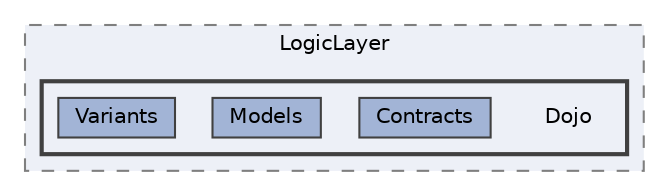 digraph "Bloberts/Scripts/LogicLayer/Dojo"
{
 // LATEX_PDF_SIZE
  bgcolor="transparent";
  edge [fontname=Helvetica,fontsize=10,labelfontname=Helvetica,labelfontsize=10];
  node [fontname=Helvetica,fontsize=10,shape=box,height=0.2,width=0.4];
  compound=true
  subgraph clusterdir_b07e4147b2f6ad1c2e4af01903ecec6a {
    graph [ bgcolor="#edf0f7", pencolor="grey50", label="LogicLayer", fontname=Helvetica,fontsize=10 style="filled,dashed", URL="dir_b07e4147b2f6ad1c2e4af01903ecec6a.html",tooltip=""]
  subgraph clusterdir_29d19aec12139c2d0129b4d13a8599d8 {
    graph [ bgcolor="#edf0f7", pencolor="grey25", label="", fontname=Helvetica,fontsize=10 style="filled,bold", URL="dir_29d19aec12139c2d0129b4d13a8599d8.html",tooltip=""]
    dir_29d19aec12139c2d0129b4d13a8599d8 [shape=plaintext, label="Dojo"];
  dir_fa09d3021f74772d8d48c3ebcac67674 [label="Contracts", fillcolor="#a2b4d6", color="grey25", style="filled", URL="dir_fa09d3021f74772d8d48c3ebcac67674.html",tooltip=""];
  dir_4d21c3a5c94132c2d2fde10f2d4cf5f7 [label="Models", fillcolor="#a2b4d6", color="grey25", style="filled", URL="dir_4d21c3a5c94132c2d2fde10f2d4cf5f7.html",tooltip=""];
  dir_9e4261a9525cff0c0a335e1b3fa80c2c [label="Variants", fillcolor="#a2b4d6", color="grey25", style="filled", URL="dir_9e4261a9525cff0c0a335e1b3fa80c2c.html",tooltip=""];
  }
  }
}
